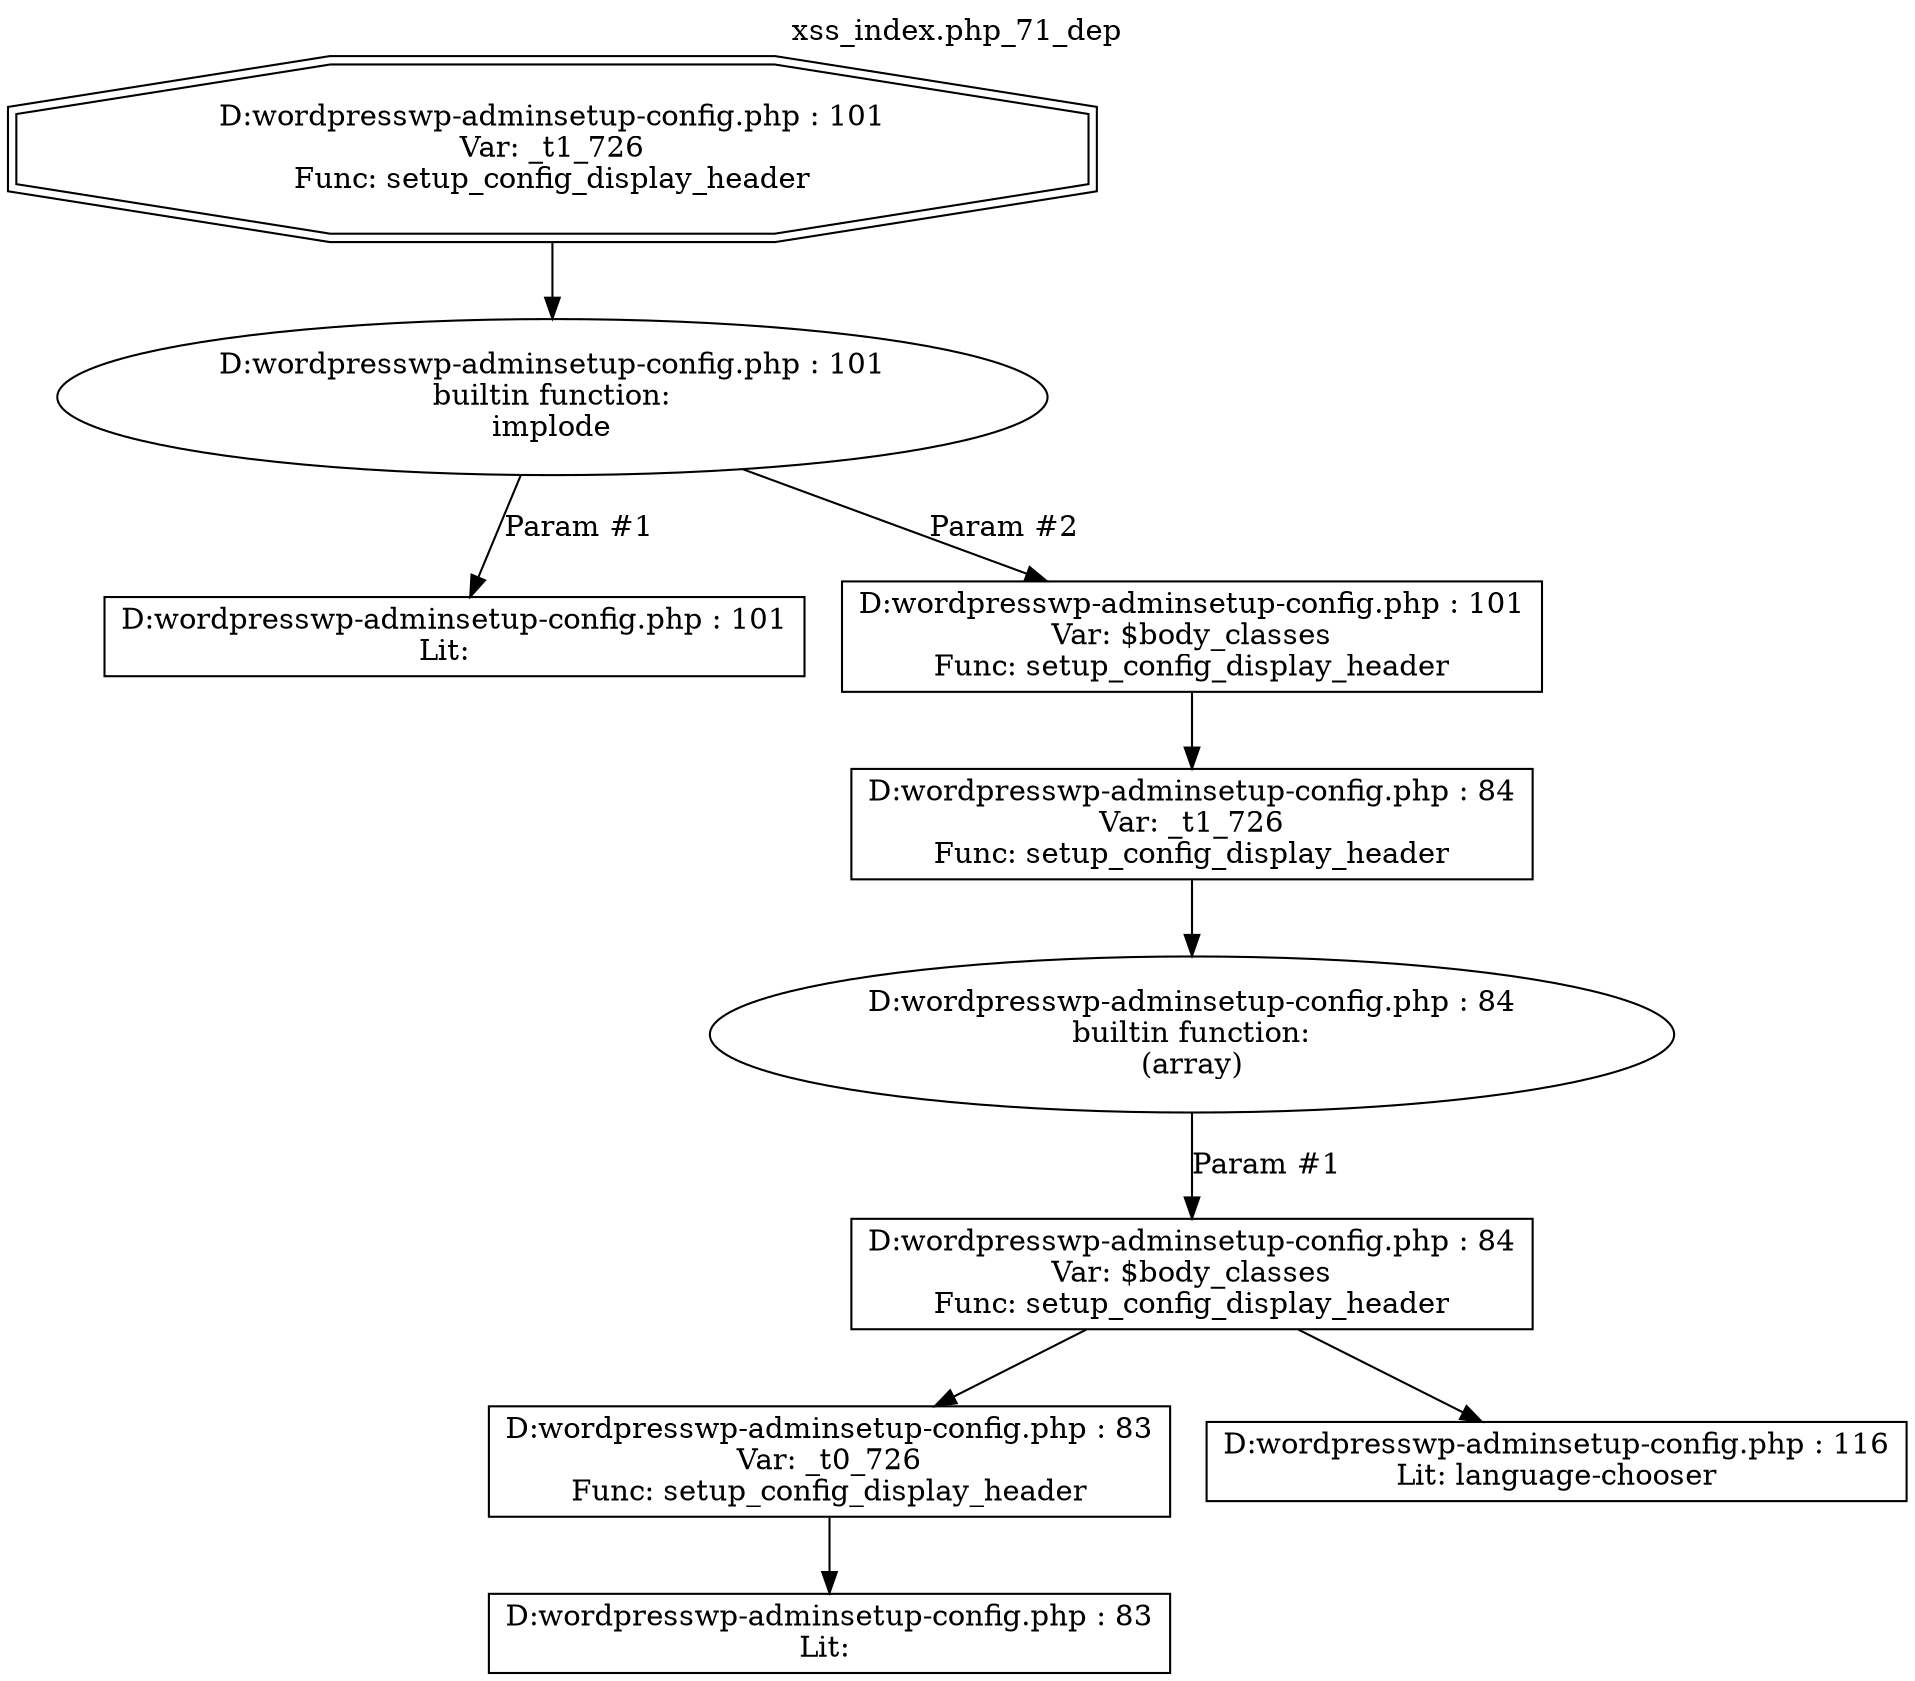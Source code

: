 digraph cfg {
  label="xss_index.php_71_dep";
  labelloc=t;
  n1 [shape=doubleoctagon, label="D:\wordpress\wp-admin\setup-config.php : 101\nVar: _t1_726\nFunc: setup_config_display_header\n"];
  n2 [shape=ellipse, label="D:\wordpress\wp-admin\setup-config.php : 101\nbuiltin function:\nimplode\n"];
  n3 [shape=box, label="D:\wordpress\wp-admin\setup-config.php : 101\nLit:  \n"];
  n4 [shape=box, label="D:\wordpress\wp-admin\setup-config.php : 101\nVar: $body_classes\nFunc: setup_config_display_header\n"];
  n5 [shape=box, label="D:\wordpress\wp-admin\setup-config.php : 84\nVar: _t1_726\nFunc: setup_config_display_header\n"];
  n6 [shape=ellipse, label="D:\wordpress\wp-admin\setup-config.php : 84\nbuiltin function:\n(array)\n"];
  n7 [shape=box, label="D:\wordpress\wp-admin\setup-config.php : 84\nVar: $body_classes\nFunc: setup_config_display_header\n"];
  n8 [shape=box, label="D:\wordpress\wp-admin\setup-config.php : 83\nVar: _t0_726\nFunc: setup_config_display_header\n"];
  n9 [shape=box, label="D:\wordpress\wp-admin\setup-config.php : 83\nLit: \n"];
  n10 [shape=box, label="D:\wordpress\wp-admin\setup-config.php : 116\nLit: language-chooser\n"];
  n1 -> n2;
  n2 -> n3[label="Param #1"];
  n2 -> n4[label="Param #2"];
  n5 -> n6;
  n8 -> n9;
  n7 -> n8;
  n7 -> n10;
  n6 -> n7[label="Param #1"];
  n4 -> n5;
}
